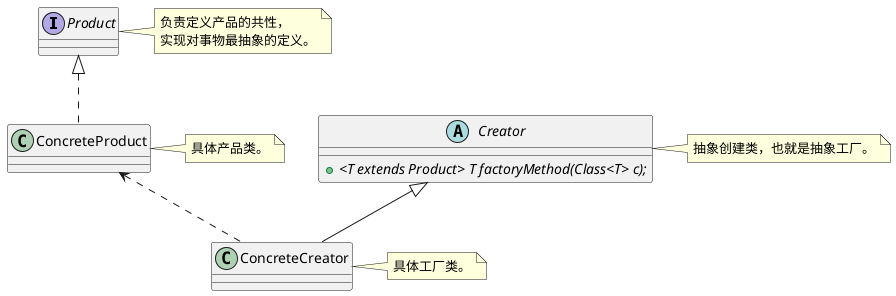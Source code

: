 @startuml

interface Product

note right of Product:负责定义产品的共性，\n实现对事物最抽象的定义。

class ConcreteProduct

Product <|.. ConcreteProduct

note right of ConcreteProduct:具体产品类。

class ConcreteCreator{
}
note right of ConcreteCreator:具体工厂类。

abstract class Creator{
+ {abstract}<T extends Product> T factoryMethod(Class<T> c);
}
note right of Creator:抽象创建类，也就是抽象工厂。
Creator<|--ConcreteCreator
ConcreteProduct<..ConcreteCreator



@enduml